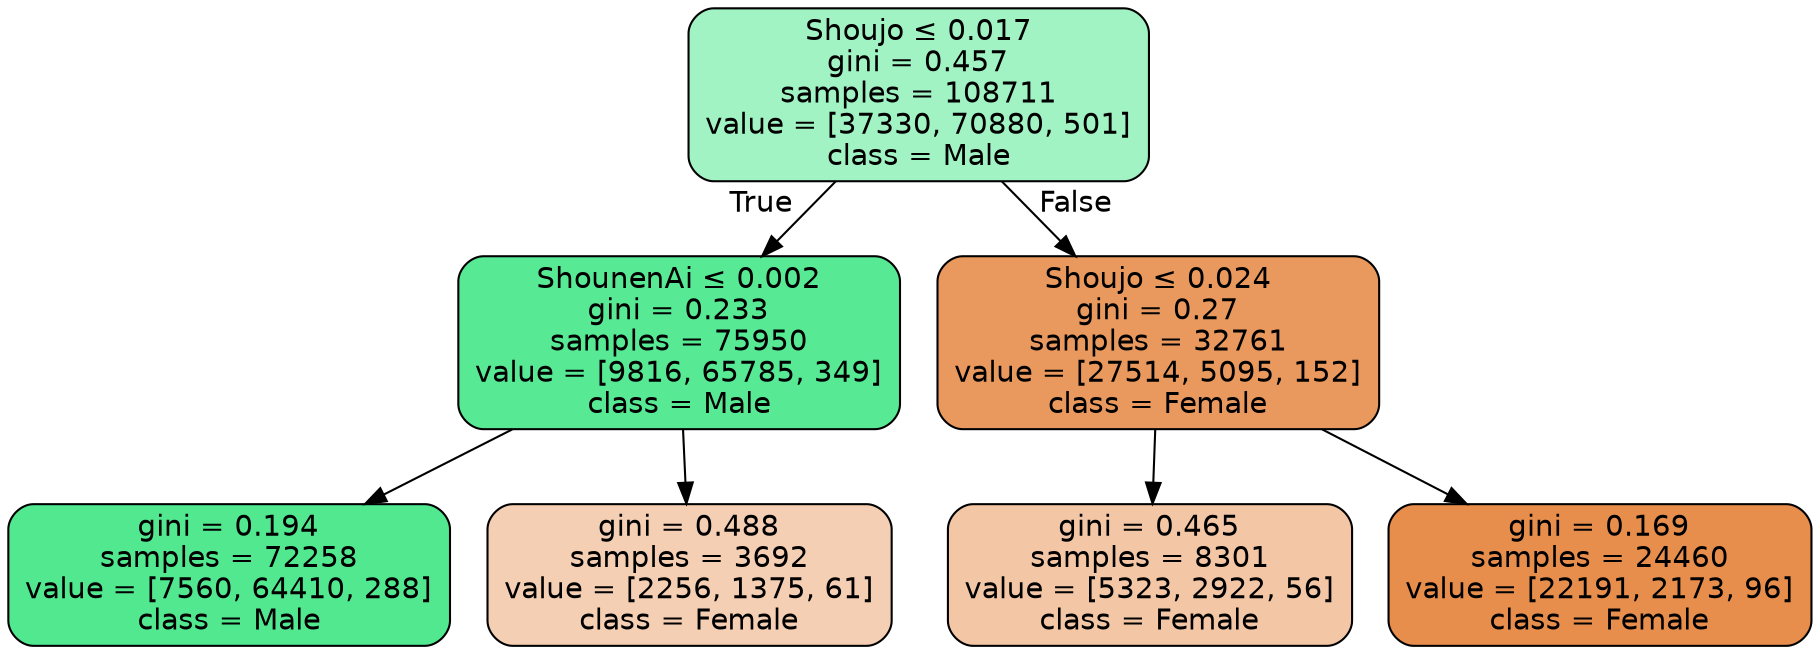digraph Tree {
node [shape=box, style="filled, rounded", color="black", fontname=helvetica] ;
edge [fontname=helvetica] ;
0 [label=<Shoujo &le; 0.017<br/>gini = 0.457<br/>samples = 108711<br/>value = [37330, 70880, 501]<br/>class = Male>, fillcolor="#39e58178"] ;
1 [label=<ShounenAi &le; 0.002<br/>gini = 0.233<br/>samples = 75950<br/>value = [9816, 65785, 349]<br/>class = Male>, fillcolor="#39e581d8"] ;
0 -> 1 [labeldistance=2.5, labelangle=45, headlabel="True"] ;
2 [label=<gini = 0.194<br/>samples = 72258<br/>value = [7560, 64410, 288]<br/>class = Male>, fillcolor="#39e581e0"] ;
1 -> 2 ;
3 [label=<gini = 0.488<br/>samples = 3692<br/>value = [2256, 1375, 61]<br/>class = Female>, fillcolor="#e5813961"] ;
1 -> 3 ;
4 [label=<Shoujo &le; 0.024<br/>gini = 0.27<br/>samples = 32761<br/>value = [27514, 5095, 152]<br/>class = Female>, fillcolor="#e58139cf"] ;
0 -> 4 [labeldistance=2.5, labelangle=-45, headlabel="False"] ;
5 [label=<gini = 0.465<br/>samples = 8301<br/>value = [5323, 2922, 56]<br/>class = Female>, fillcolor="#e5813972"] ;
4 -> 5 ;
6 [label=<gini = 0.169<br/>samples = 24460<br/>value = [22191, 2173, 96]<br/>class = Female>, fillcolor="#e58139e5"] ;
4 -> 6 ;
}